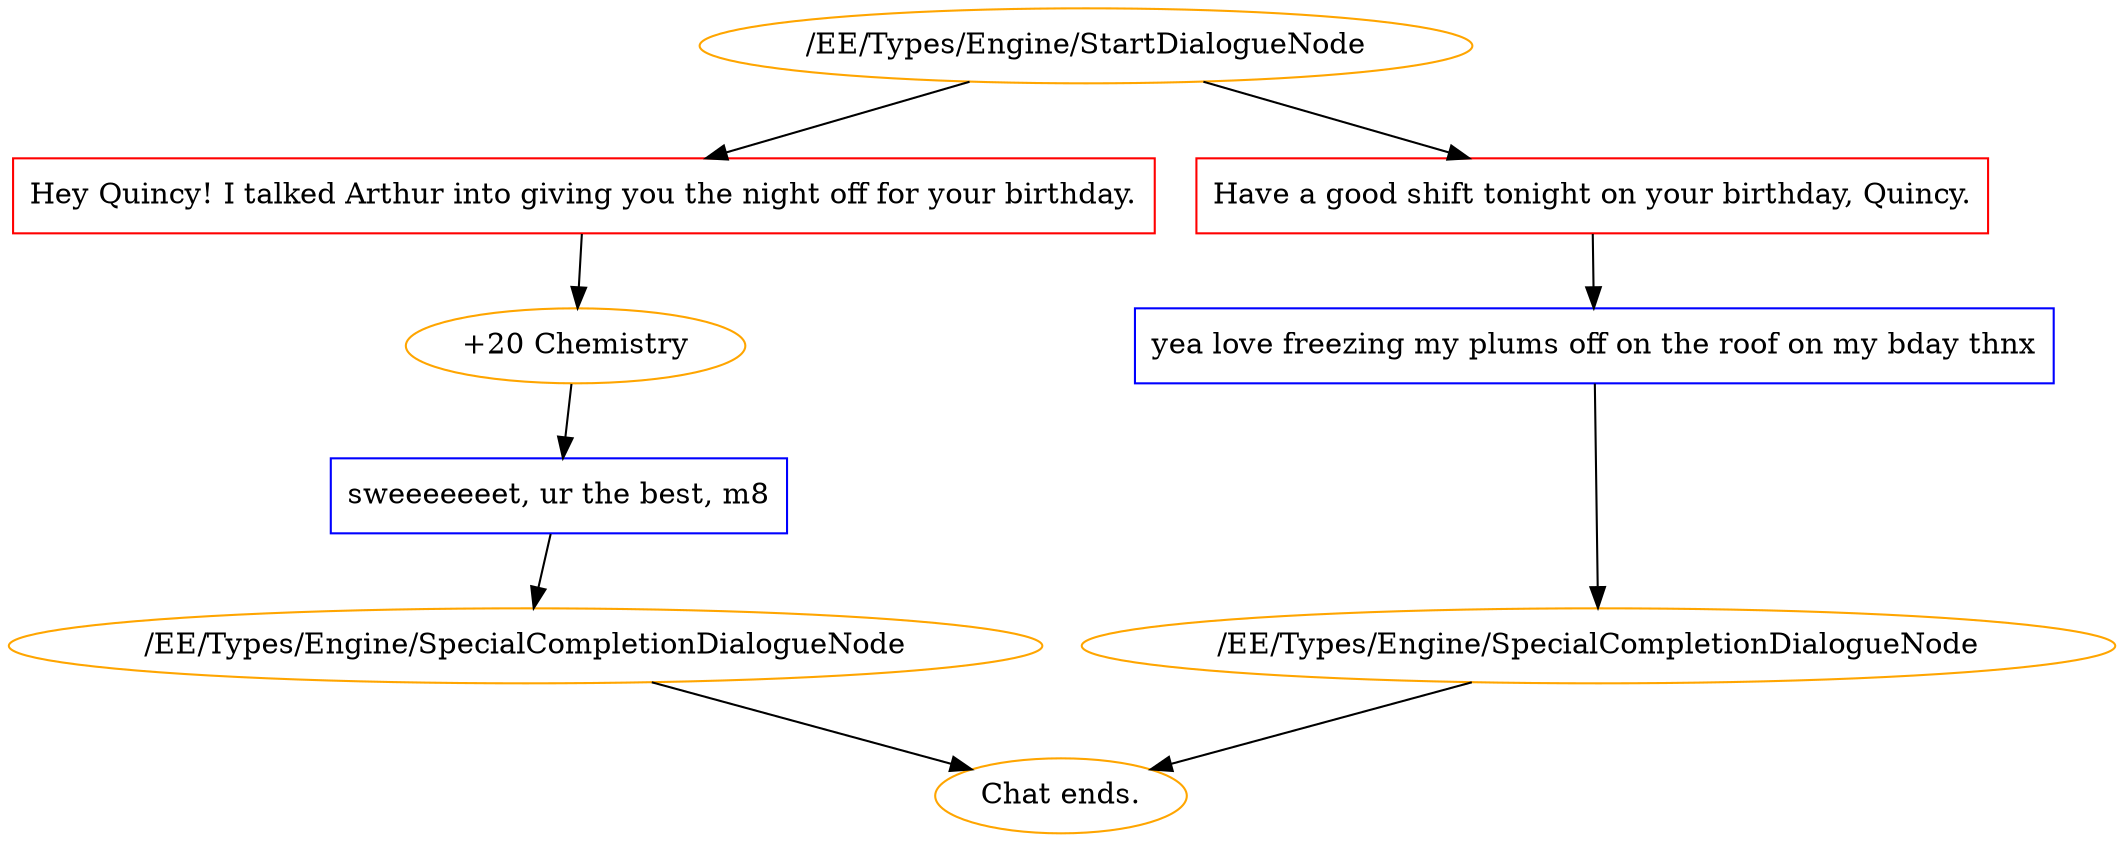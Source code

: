 digraph {
	3533 [label="/EE/Types/Engine/StartDialogueNode",color=orange];
		3533 -> 3543;
		3533 -> 3546;
	3543 [label="Hey Quincy! I talked Arthur into giving you the night off for your birthday.",shape=box,color=red];
		3543 -> 3544;
	3546 [label="Have a good shift tonight on your birthday, Quincy.",shape=box,color=red];
		3546 -> 3548;
	3544 [label="+20 Chemistry",color=orange];
		3544 -> 3542;
	3548 [label="yea love freezing my plums off on the roof on my bday thnx",shape=box,color=blue];
		3548 -> 3169;
	3542 [label="sweeeeeeet, ur the best, m8",shape=box,color=blue];
		3542 -> 3135;
	3169 [label="/EE/Types/Engine/SpecialCompletionDialogueNode",color=orange];
		3169 -> "Chat ends.";
	3135 [label="/EE/Types/Engine/SpecialCompletionDialogueNode",color=orange];
		3135 -> "Chat ends.";
	"Chat ends." [color=orange];
	"Chat ends." [color=orange];
}